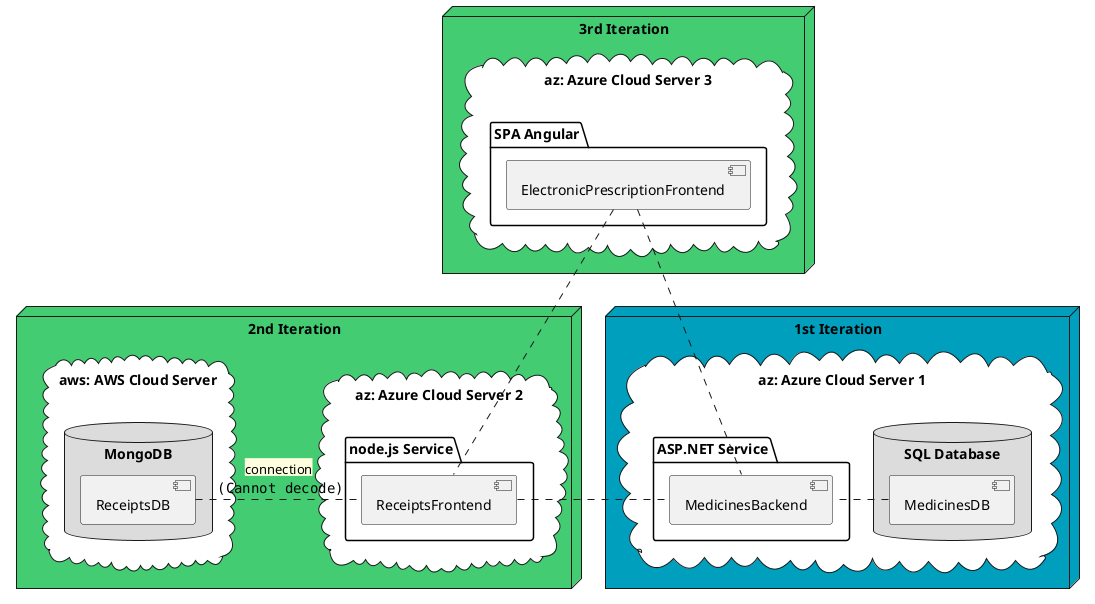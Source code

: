 @startuml "deploy_view_it2"

' Components

node "3rd Iteration" #43CC72 {

    cloud "az: Azure Cloud Server 3\n" as az3 #white {
        folder "SPA Angular" {
            [ElectronicPrescriptionFrontend]
        }
    }
}

node "1st Iteration" #009FBD {
  
    cloud "az: Azure Cloud Server 1\n" as az1 #white {
        database "SQL Database" #DCDCDC {
            [MedicinesDB]
        }
        folder "ASP.NET Service" {
            [MedicinesBackend]
        }
    }
}

node "2nd Iteration" #43CC72 {

    cloud "az: Azure Cloud Server 2\n" as az2 #white {
        folder "node.js Service" {
            [ReceiptsFrontend]
        }
    }

    cloud "aws: AWS Cloud Server\n" as aws #white {
        database "MongoDB" #DCDCDC {
            [ReceiptsDB]
        }
    }
}

' Relations
[ElectronicPrescriptionFrontend] .. [ReceiptsFrontend]
[ElectronicPrescriptionFrontend] .. [MedicinesBackend]

[ReceiptsFrontend] . [MedicinesBackend]

[MedicinesDB] . [MedicinesBackend]
[ReceiptsDB] . [ReceiptsFrontend]: <back:#FFFFE0>connection</back>\n <img mlab-logo.png>
@enduml